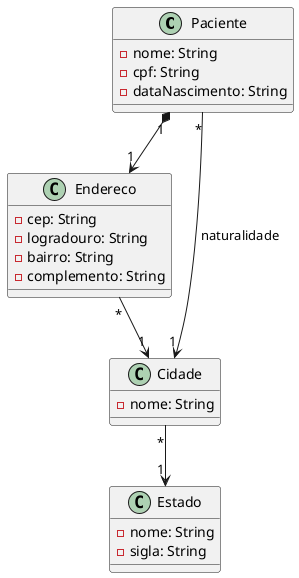 @startuml

class Paciente {
    - nome: String
    - cpf: String
    - dataNascimento: String
}

class Endereco {
    - cep: String
    - logradouro: String
    - bairro: String
    - complemento: String
}

class Estado {
    - nome: String
    - sigla: String
}

class Cidade {
    - nome: String
}

Paciente "1" *--> "1" Endereco
Paciente "*" --> "1" Cidade : naturalidade

Endereco "*" --> "1" Cidade
Cidade "*" --> "1" Estado

@enduml